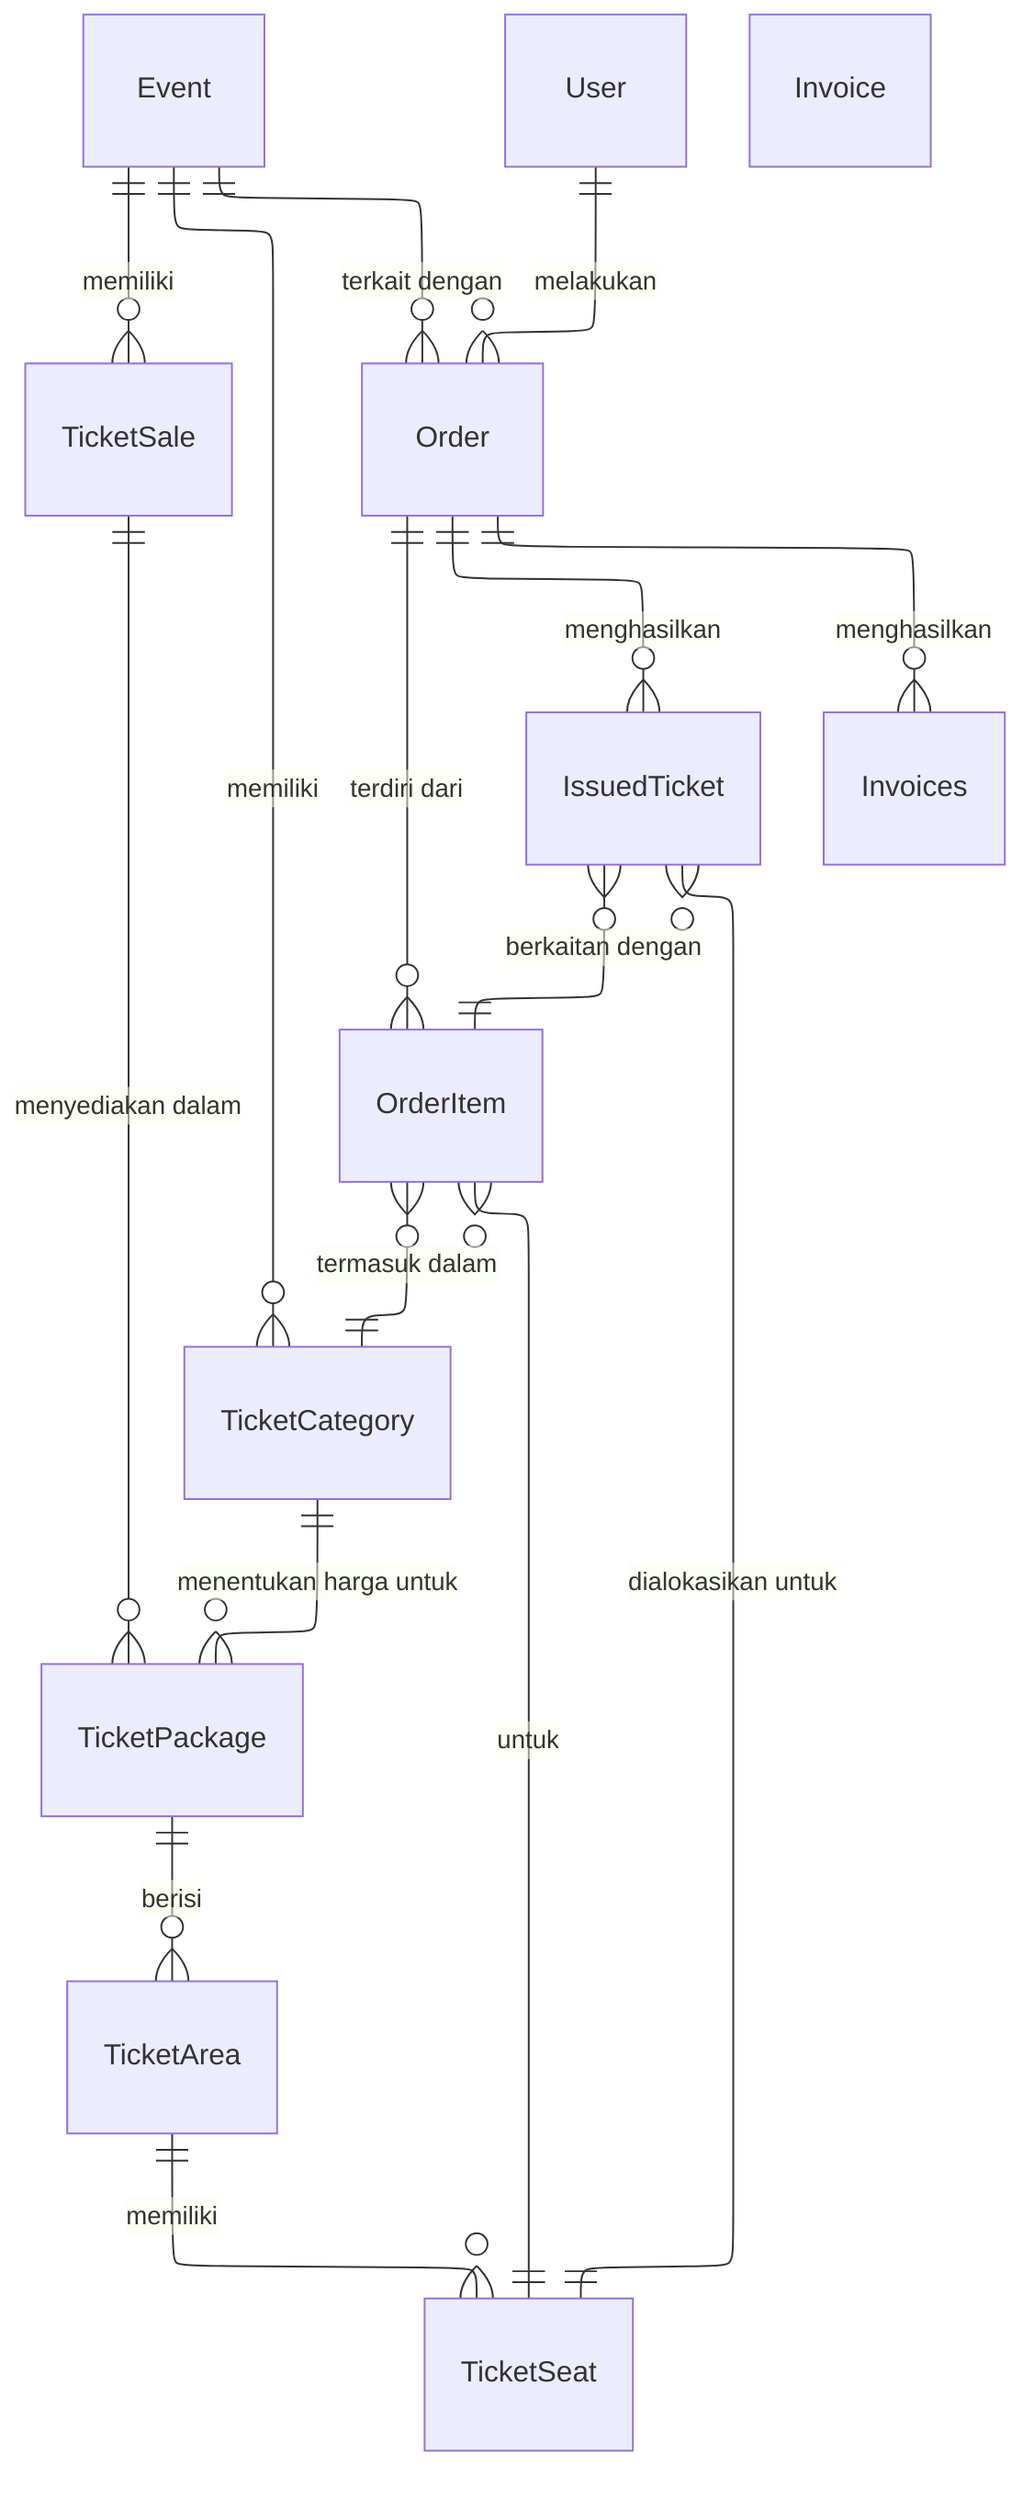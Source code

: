 ---
config:
  layout: elk
  theme: default
---
erDiagram
    Event
    TicketCategory
    TicketSale
    TicketPackage
    TicketArea
    TicketSeat
    User
    Order
    OrderItem
    Invoice
    IssuedTicket

    Event ||--o{ TicketCategory : "memiliki"
    Event ||--o{ TicketSale : "memiliki"
    Event ||--o{ Order : "terkait dengan"
    TicketCategory ||--o{ TicketPackage : "menentukan harga untuk"
    TicketSale ||--o{ TicketPackage : "menyediakan dalam"
    TicketPackage ||--o{ TicketArea : "berisi"
    TicketArea ||--o{ TicketSeat : "memiliki"
    User ||--o{ Order : "melakukan"
    Order ||--o{ OrderItem : "terdiri dari"
    Order ||--o{ Invoices : "menghasilkan"
    Order ||--o{ IssuedTicket : "menghasilkan"
    OrderItem }o--|| TicketCategory : "termasuk dalam"
    OrderItem }o--|| TicketSeat : "untuk"
    IssuedTicket }o--|| OrderItem : "berkaitan dengan"
    IssuedTicket }o--|| TicketSeat : "dialokasikan untuk"
